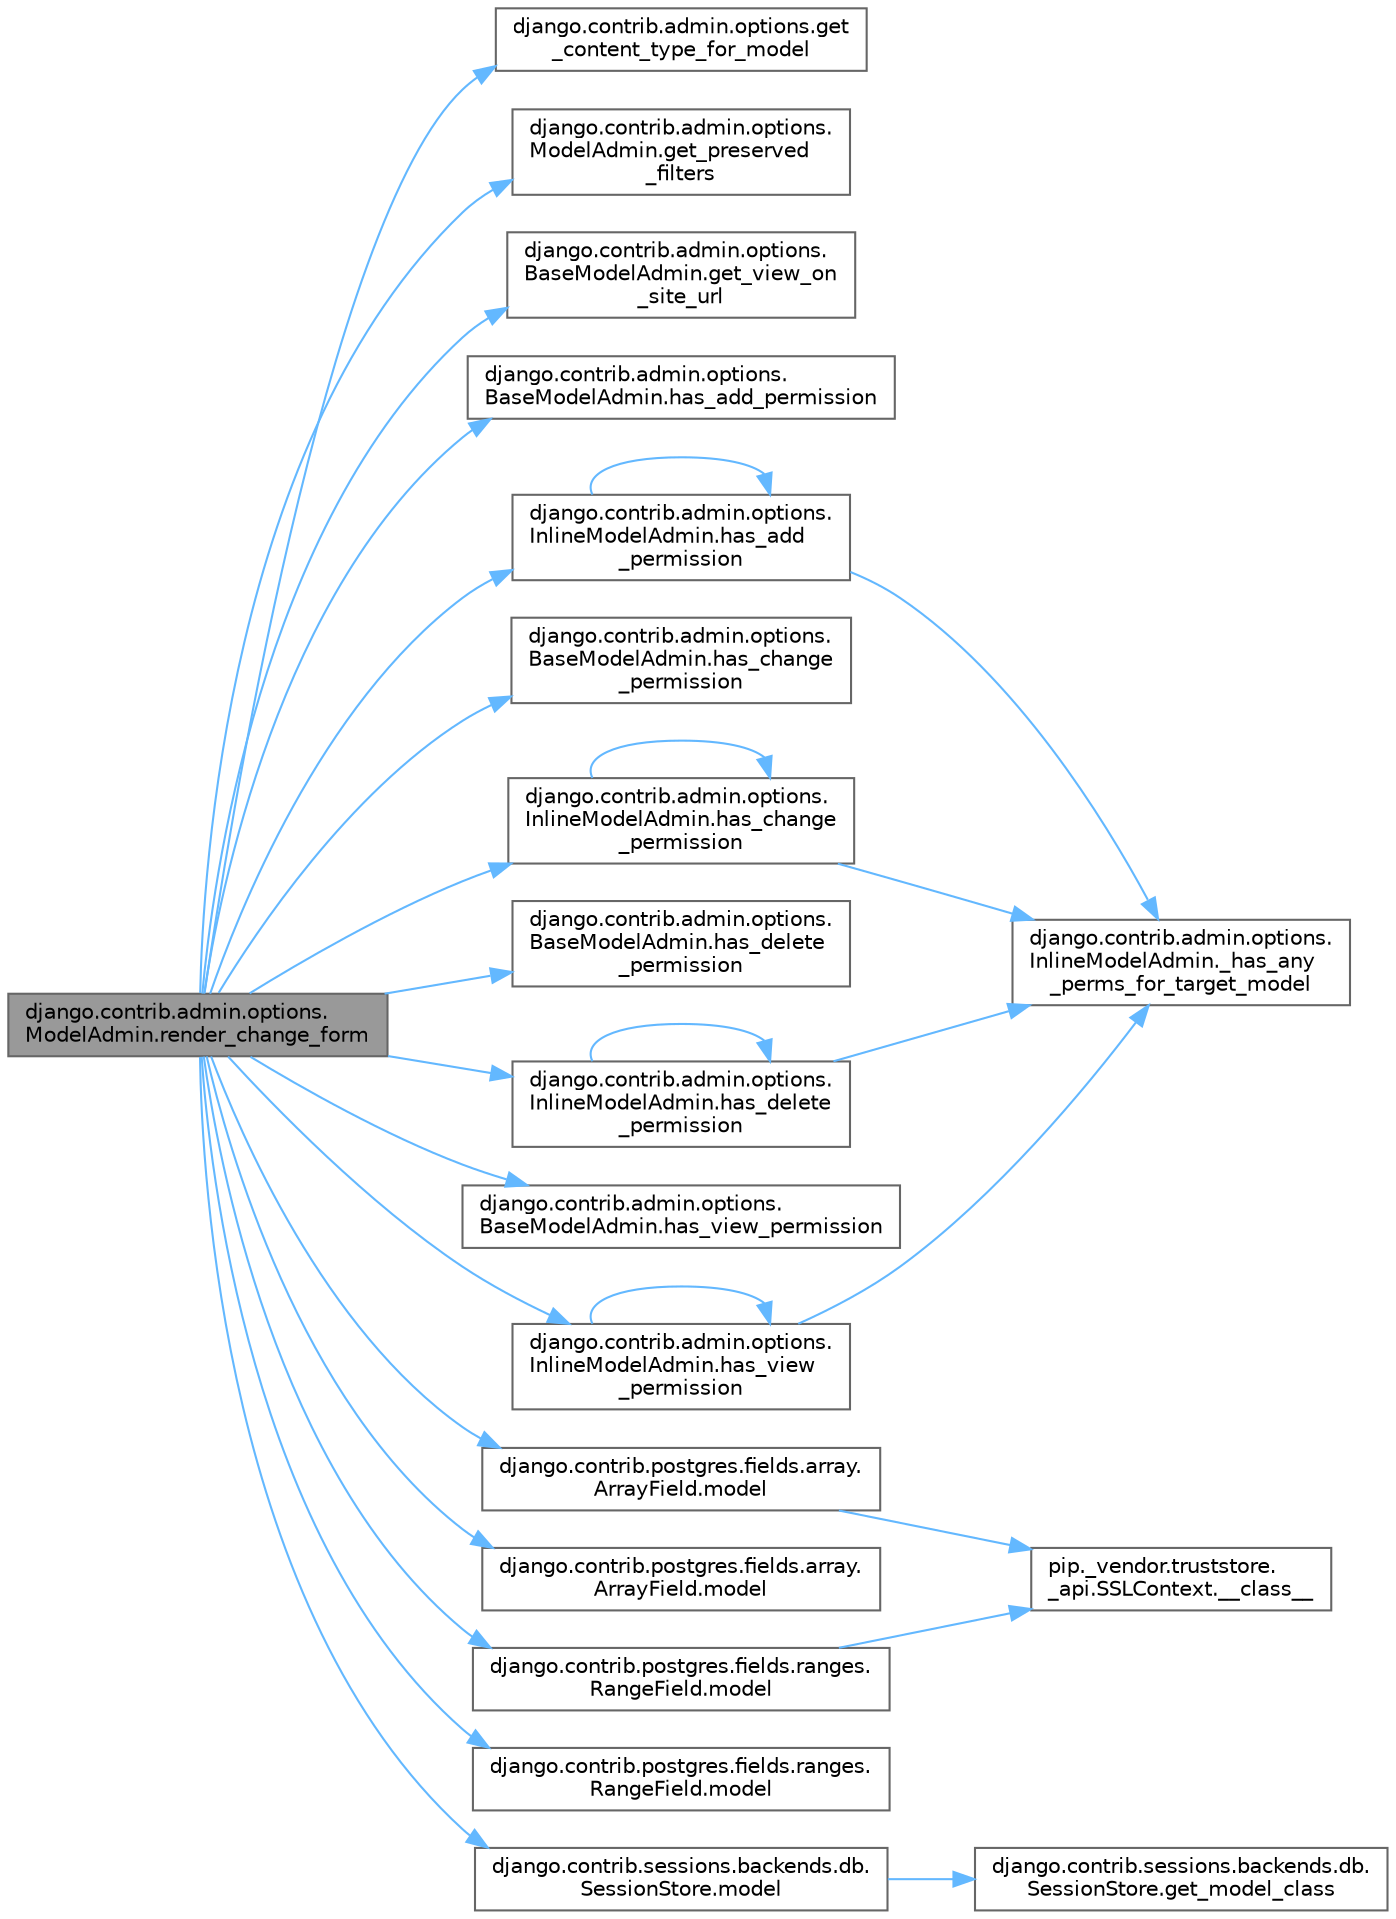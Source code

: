 digraph "django.contrib.admin.options.ModelAdmin.render_change_form"
{
 // LATEX_PDF_SIZE
  bgcolor="transparent";
  edge [fontname=Helvetica,fontsize=10,labelfontname=Helvetica,labelfontsize=10];
  node [fontname=Helvetica,fontsize=10,shape=box,height=0.2,width=0.4];
  rankdir="LR";
  Node1 [id="Node000001",label="django.contrib.admin.options.\lModelAdmin.render_change_form",height=0.2,width=0.4,color="gray40", fillcolor="grey60", style="filled", fontcolor="black",tooltip=" "];
  Node1 -> Node2 [id="edge1_Node000001_Node000002",color="steelblue1",style="solid",tooltip=" "];
  Node2 [id="Node000002",label="django.contrib.admin.options.get\l_content_type_for_model",height=0.2,width=0.4,color="grey40", fillcolor="white", style="filled",URL="$namespacedjango_1_1contrib_1_1admin_1_1options.html#a9648ba0ac75c2c3e742e3d7fbe1e3153",tooltip=" "];
  Node1 -> Node3 [id="edge2_Node000001_Node000003",color="steelblue1",style="solid",tooltip=" "];
  Node3 [id="Node000003",label="django.contrib.admin.options.\lModelAdmin.get_preserved\l_filters",height=0.2,width=0.4,color="grey40", fillcolor="white", style="filled",URL="$classdjango_1_1contrib_1_1admin_1_1options_1_1_model_admin.html#a598fad1fbdfd61e2336ea8580809657d",tooltip=" "];
  Node1 -> Node4 [id="edge3_Node000001_Node000004",color="steelblue1",style="solid",tooltip=" "];
  Node4 [id="Node000004",label="django.contrib.admin.options.\lBaseModelAdmin.get_view_on\l_site_url",height=0.2,width=0.4,color="grey40", fillcolor="white", style="filled",URL="$classdjango_1_1contrib_1_1admin_1_1options_1_1_base_model_admin.html#a8ae579eb65418a6bd4dca2845a954ae1",tooltip=" "];
  Node1 -> Node5 [id="edge4_Node000001_Node000005",color="steelblue1",style="solid",tooltip=" "];
  Node5 [id="Node000005",label="django.contrib.admin.options.\lBaseModelAdmin.has_add_permission",height=0.2,width=0.4,color="grey40", fillcolor="white", style="filled",URL="$classdjango_1_1contrib_1_1admin_1_1options_1_1_base_model_admin.html#a34a089d4d9f5f22ce5f3aaf33a7d94c3",tooltip=" "];
  Node1 -> Node6 [id="edge5_Node000001_Node000006",color="steelblue1",style="solid",tooltip=" "];
  Node6 [id="Node000006",label="django.contrib.admin.options.\lInlineModelAdmin.has_add\l_permission",height=0.2,width=0.4,color="grey40", fillcolor="white", style="filled",URL="$classdjango_1_1contrib_1_1admin_1_1options_1_1_inline_model_admin.html#a3f4cd603df21bb0799662faa04b5bbe8",tooltip=" "];
  Node6 -> Node7 [id="edge6_Node000006_Node000007",color="steelblue1",style="solid",tooltip=" "];
  Node7 [id="Node000007",label="django.contrib.admin.options.\lInlineModelAdmin._has_any\l_perms_for_target_model",height=0.2,width=0.4,color="grey40", fillcolor="white", style="filled",URL="$classdjango_1_1contrib_1_1admin_1_1options_1_1_inline_model_admin.html#a29c3e8ea570405ec131fad8a0b8cbf4b",tooltip=" "];
  Node6 -> Node6 [id="edge7_Node000006_Node000006",color="steelblue1",style="solid",tooltip=" "];
  Node1 -> Node8 [id="edge8_Node000001_Node000008",color="steelblue1",style="solid",tooltip=" "];
  Node8 [id="Node000008",label="django.contrib.admin.options.\lBaseModelAdmin.has_change\l_permission",height=0.2,width=0.4,color="grey40", fillcolor="white", style="filled",URL="$classdjango_1_1contrib_1_1admin_1_1options_1_1_base_model_admin.html#a628f15a856920f62510c31333354c088",tooltip=" "];
  Node1 -> Node9 [id="edge9_Node000001_Node000009",color="steelblue1",style="solid",tooltip=" "];
  Node9 [id="Node000009",label="django.contrib.admin.options.\lInlineModelAdmin.has_change\l_permission",height=0.2,width=0.4,color="grey40", fillcolor="white", style="filled",URL="$classdjango_1_1contrib_1_1admin_1_1options_1_1_inline_model_admin.html#afb466f69fba775be6bd44db65c2955ce",tooltip=" "];
  Node9 -> Node7 [id="edge10_Node000009_Node000007",color="steelblue1",style="solid",tooltip=" "];
  Node9 -> Node9 [id="edge11_Node000009_Node000009",color="steelblue1",style="solid",tooltip=" "];
  Node1 -> Node10 [id="edge12_Node000001_Node000010",color="steelblue1",style="solid",tooltip=" "];
  Node10 [id="Node000010",label="django.contrib.admin.options.\lBaseModelAdmin.has_delete\l_permission",height=0.2,width=0.4,color="grey40", fillcolor="white", style="filled",URL="$classdjango_1_1contrib_1_1admin_1_1options_1_1_base_model_admin.html#abc443e2d5aa463c132c72a11a1870d9c",tooltip=" "];
  Node1 -> Node11 [id="edge13_Node000001_Node000011",color="steelblue1",style="solid",tooltip=" "];
  Node11 [id="Node000011",label="django.contrib.admin.options.\lInlineModelAdmin.has_delete\l_permission",height=0.2,width=0.4,color="grey40", fillcolor="white", style="filled",URL="$classdjango_1_1contrib_1_1admin_1_1options_1_1_inline_model_admin.html#a8d9af4d2ea40c3225b25fafa016daef8",tooltip=" "];
  Node11 -> Node7 [id="edge14_Node000011_Node000007",color="steelblue1",style="solid",tooltip=" "];
  Node11 -> Node11 [id="edge15_Node000011_Node000011",color="steelblue1",style="solid",tooltip=" "];
  Node1 -> Node12 [id="edge16_Node000001_Node000012",color="steelblue1",style="solid",tooltip=" "];
  Node12 [id="Node000012",label="django.contrib.admin.options.\lBaseModelAdmin.has_view_permission",height=0.2,width=0.4,color="grey40", fillcolor="white", style="filled",URL="$classdjango_1_1contrib_1_1admin_1_1options_1_1_base_model_admin.html#ab586d9adda2658ceee14e62081e5aff8",tooltip=" "];
  Node1 -> Node13 [id="edge17_Node000001_Node000013",color="steelblue1",style="solid",tooltip=" "];
  Node13 [id="Node000013",label="django.contrib.admin.options.\lInlineModelAdmin.has_view\l_permission",height=0.2,width=0.4,color="grey40", fillcolor="white", style="filled",URL="$classdjango_1_1contrib_1_1admin_1_1options_1_1_inline_model_admin.html#a121892388835e20926eddc78e9842661",tooltip=" "];
  Node13 -> Node7 [id="edge18_Node000013_Node000007",color="steelblue1",style="solid",tooltip=" "];
  Node13 -> Node13 [id="edge19_Node000013_Node000013",color="steelblue1",style="solid",tooltip=" "];
  Node1 -> Node14 [id="edge20_Node000001_Node000014",color="steelblue1",style="solid",tooltip=" "];
  Node14 [id="Node000014",label="django.contrib.postgres.fields.array.\lArrayField.model",height=0.2,width=0.4,color="grey40", fillcolor="white", style="filled",URL="$classdjango_1_1contrib_1_1postgres_1_1fields_1_1array_1_1_array_field.html#a4402eef4c4784e00671c9f229481f4c1",tooltip=" "];
  Node14 -> Node15 [id="edge21_Node000014_Node000015",color="steelblue1",style="solid",tooltip=" "];
  Node15 [id="Node000015",label="pip._vendor.truststore.\l_api.SSLContext.__class__",height=0.2,width=0.4,color="grey40", fillcolor="white", style="filled",URL="$classpip_1_1__vendor_1_1truststore_1_1__api_1_1_s_s_l_context.html#a530861514f31eabaa3f513557d6e66de",tooltip=" "];
  Node1 -> Node16 [id="edge22_Node000001_Node000016",color="steelblue1",style="solid",tooltip=" "];
  Node16 [id="Node000016",label="django.contrib.postgres.fields.array.\lArrayField.model",height=0.2,width=0.4,color="grey40", fillcolor="white", style="filled",URL="$classdjango_1_1contrib_1_1postgres_1_1fields_1_1array_1_1_array_field.html#a50a2796de85f960ca282b56ef2d9446c",tooltip=" "];
  Node1 -> Node17 [id="edge23_Node000001_Node000017",color="steelblue1",style="solid",tooltip=" "];
  Node17 [id="Node000017",label="django.contrib.postgres.fields.ranges.\lRangeField.model",height=0.2,width=0.4,color="grey40", fillcolor="white", style="filled",URL="$classdjango_1_1contrib_1_1postgres_1_1fields_1_1ranges_1_1_range_field.html#aa38c2bbd1bad0c8f9b0315ee468867a2",tooltip=" "];
  Node17 -> Node15 [id="edge24_Node000017_Node000015",color="steelblue1",style="solid",tooltip=" "];
  Node1 -> Node18 [id="edge25_Node000001_Node000018",color="steelblue1",style="solid",tooltip=" "];
  Node18 [id="Node000018",label="django.contrib.postgres.fields.ranges.\lRangeField.model",height=0.2,width=0.4,color="grey40", fillcolor="white", style="filled",URL="$classdjango_1_1contrib_1_1postgres_1_1fields_1_1ranges_1_1_range_field.html#a91b36827f010affd1ff89569cf40d1af",tooltip=" "];
  Node1 -> Node19 [id="edge26_Node000001_Node000019",color="steelblue1",style="solid",tooltip=" "];
  Node19 [id="Node000019",label="django.contrib.sessions.backends.db.\lSessionStore.model",height=0.2,width=0.4,color="grey40", fillcolor="white", style="filled",URL="$classdjango_1_1contrib_1_1sessions_1_1backends_1_1db_1_1_session_store.html#af52cfb4371af389c8bd4a6780274c403",tooltip=" "];
  Node19 -> Node20 [id="edge27_Node000019_Node000020",color="steelblue1",style="solid",tooltip=" "];
  Node20 [id="Node000020",label="django.contrib.sessions.backends.db.\lSessionStore.get_model_class",height=0.2,width=0.4,color="grey40", fillcolor="white", style="filled",URL="$classdjango_1_1contrib_1_1sessions_1_1backends_1_1db_1_1_session_store.html#a5e2d862e271e8f9173021bcaa61305ad",tooltip=" "];
}

